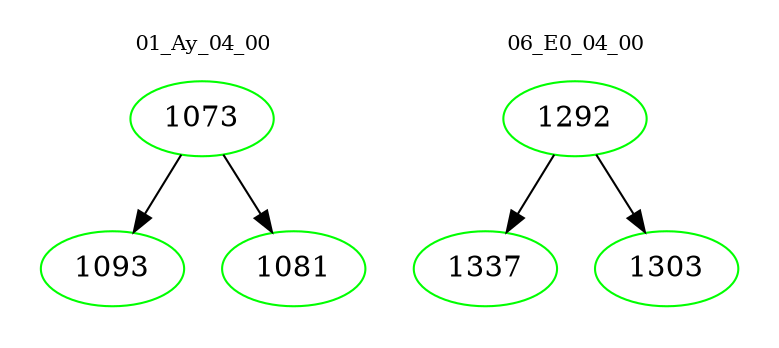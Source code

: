 digraph{
subgraph cluster_0 {
color = white
label = "01_Ay_04_00";
fontsize=10;
T0_1073 [label="1073", color="green"]
T0_1073 -> T0_1093 [color="black"]
T0_1093 [label="1093", color="green"]
T0_1073 -> T0_1081 [color="black"]
T0_1081 [label="1081", color="green"]
}
subgraph cluster_1 {
color = white
label = "06_E0_04_00";
fontsize=10;
T1_1292 [label="1292", color="green"]
T1_1292 -> T1_1337 [color="black"]
T1_1337 [label="1337", color="green"]
T1_1292 -> T1_1303 [color="black"]
T1_1303 [label="1303", color="green"]
}
}
